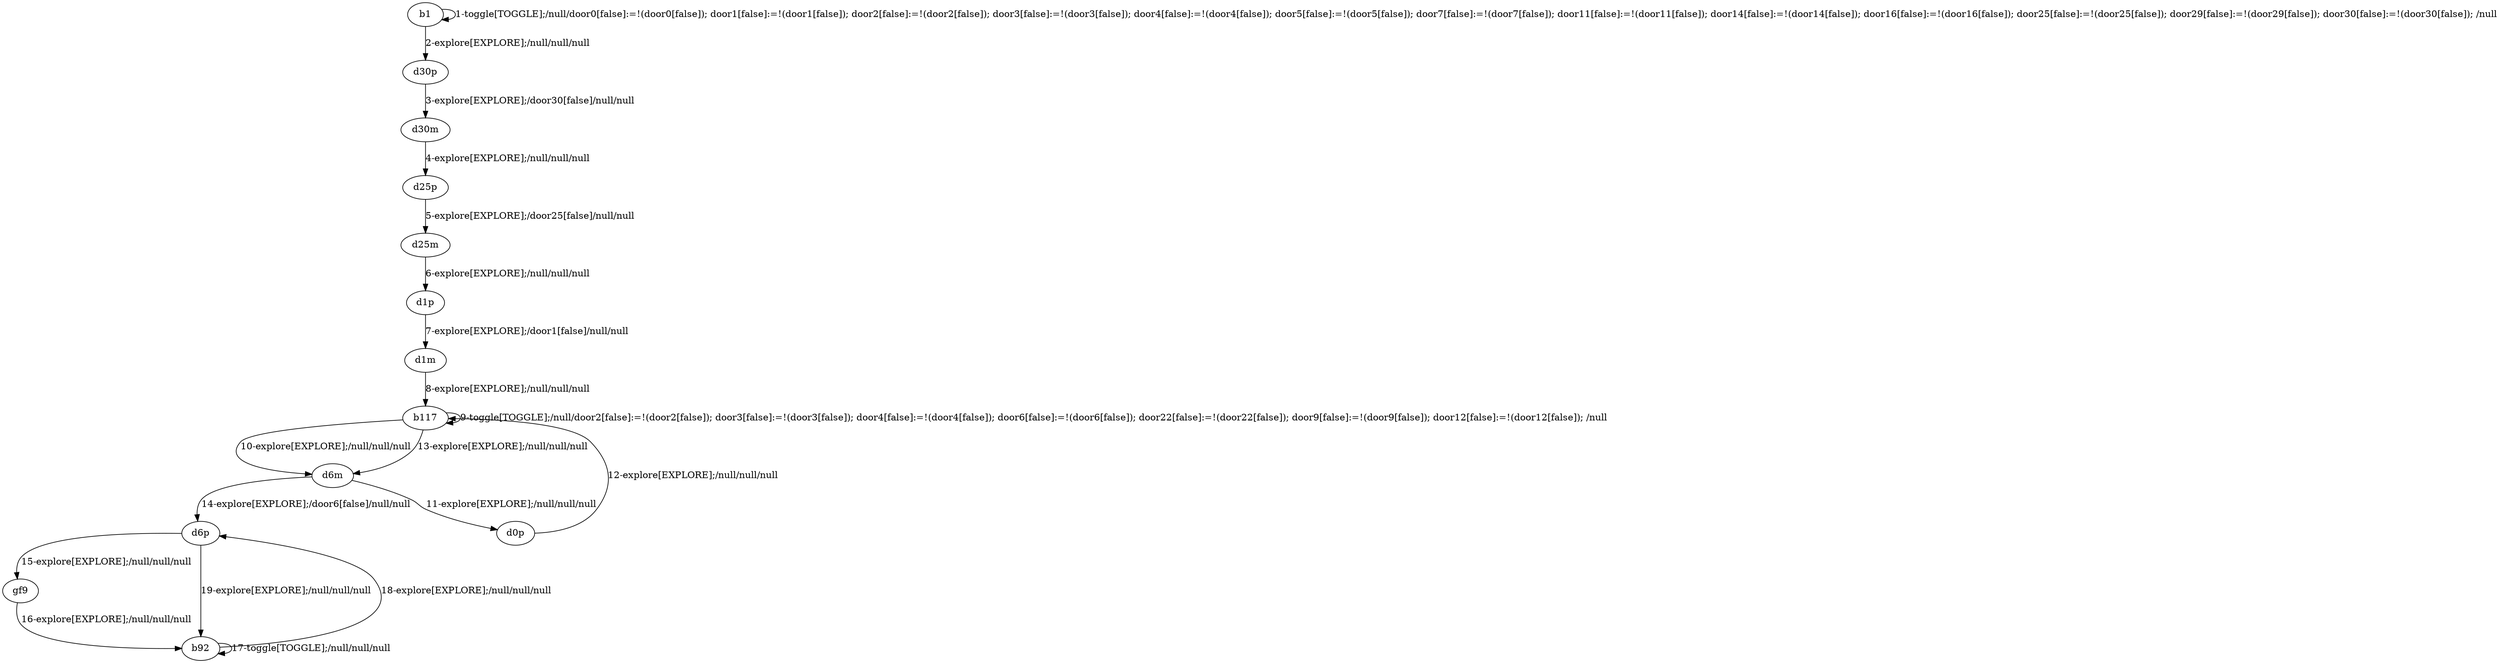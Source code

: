 # Total number of goals covered by this test: 4
# d0p --> b117
# d6p --> b92
# b92 --> d6p
# b92 --> b92

digraph g {
"b1" -> "b1" [label = "1-toggle[TOGGLE];/null/door0[false]:=!(door0[false]); door1[false]:=!(door1[false]); door2[false]:=!(door2[false]); door3[false]:=!(door3[false]); door4[false]:=!(door4[false]); door5[false]:=!(door5[false]); door7[false]:=!(door7[false]); door11[false]:=!(door11[false]); door14[false]:=!(door14[false]); door16[false]:=!(door16[false]); door25[false]:=!(door25[false]); door29[false]:=!(door29[false]); door30[false]:=!(door30[false]); /null"];
"b1" -> "d30p" [label = "2-explore[EXPLORE];/null/null/null"];
"d30p" -> "d30m" [label = "3-explore[EXPLORE];/door30[false]/null/null"];
"d30m" -> "d25p" [label = "4-explore[EXPLORE];/null/null/null"];
"d25p" -> "d25m" [label = "5-explore[EXPLORE];/door25[false]/null/null"];
"d25m" -> "d1p" [label = "6-explore[EXPLORE];/null/null/null"];
"d1p" -> "d1m" [label = "7-explore[EXPLORE];/door1[false]/null/null"];
"d1m" -> "b117" [label = "8-explore[EXPLORE];/null/null/null"];
"b117" -> "b117" [label = "9-toggle[TOGGLE];/null/door2[false]:=!(door2[false]); door3[false]:=!(door3[false]); door4[false]:=!(door4[false]); door6[false]:=!(door6[false]); door22[false]:=!(door22[false]); door9[false]:=!(door9[false]); door12[false]:=!(door12[false]); /null"];
"b117" -> "d6m" [label = "10-explore[EXPLORE];/null/null/null"];
"d6m" -> "d0p" [label = "11-explore[EXPLORE];/null/null/null"];
"d0p" -> "b117" [label = "12-explore[EXPLORE];/null/null/null"];
"b117" -> "d6m" [label = "13-explore[EXPLORE];/null/null/null"];
"d6m" -> "d6p" [label = "14-explore[EXPLORE];/door6[false]/null/null"];
"d6p" -> "gf9" [label = "15-explore[EXPLORE];/null/null/null"];
"gf9" -> "b92" [label = "16-explore[EXPLORE];/null/null/null"];
"b92" -> "b92" [label = "17-toggle[TOGGLE];/null/null/null"];
"b92" -> "d6p" [label = "18-explore[EXPLORE];/null/null/null"];
"d6p" -> "b92" [label = "19-explore[EXPLORE];/null/null/null"];
}